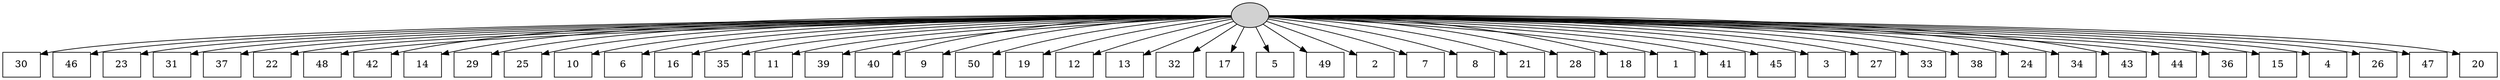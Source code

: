 digraph G {
0[style=filled, fillcolor=grey82, label=""];
1[shape=box,style=filled, fillcolor=white,label="30\n"];
2[shape=box,style=filled, fillcolor=white,label="46\n"];
3[shape=box,style=filled, fillcolor=white,label="23\n"];
4[shape=box,style=filled, fillcolor=white,label="31\n"];
5[shape=box,style=filled, fillcolor=white,label="37\n"];
6[shape=box,style=filled, fillcolor=white,label="22\n"];
7[shape=box,style=filled, fillcolor=white,label="48\n"];
8[shape=box,style=filled, fillcolor=white,label="42\n"];
9[shape=box,style=filled, fillcolor=white,label="14\n"];
10[shape=box,style=filled, fillcolor=white,label="29\n"];
11[shape=box,style=filled, fillcolor=white,label="25\n"];
12[shape=box,style=filled, fillcolor=white,label="10\n"];
13[shape=box,style=filled, fillcolor=white,label="6\n"];
14[shape=box,style=filled, fillcolor=white,label="16\n"];
15[shape=box,style=filled, fillcolor=white,label="35\n"];
16[shape=box,style=filled, fillcolor=white,label="11\n"];
17[shape=box,style=filled, fillcolor=white,label="39\n"];
18[shape=box,style=filled, fillcolor=white,label="40\n"];
19[shape=box,style=filled, fillcolor=white,label="9\n"];
20[shape=box,style=filled, fillcolor=white,label="50\n"];
21[shape=box,style=filled, fillcolor=white,label="19\n"];
22[shape=box,style=filled, fillcolor=white,label="12\n"];
23[shape=box,style=filled, fillcolor=white,label="13\n"];
24[shape=box,style=filled, fillcolor=white,label="32\n"];
25[shape=box,style=filled, fillcolor=white,label="17\n"];
26[shape=box,style=filled, fillcolor=white,label="5\n"];
27[shape=box,style=filled, fillcolor=white,label="49\n"];
28[shape=box,style=filled, fillcolor=white,label="2\n"];
29[shape=box,style=filled, fillcolor=white,label="7\n"];
30[shape=box,style=filled, fillcolor=white,label="8\n"];
31[shape=box,style=filled, fillcolor=white,label="21\n"];
32[shape=box,style=filled, fillcolor=white,label="28\n"];
33[shape=box,style=filled, fillcolor=white,label="18\n"];
34[shape=box,style=filled, fillcolor=white,label="1\n"];
35[shape=box,style=filled, fillcolor=white,label="41\n"];
36[shape=box,style=filled, fillcolor=white,label="45\n"];
37[shape=box,style=filled, fillcolor=white,label="3\n"];
38[shape=box,style=filled, fillcolor=white,label="27\n"];
39[shape=box,style=filled, fillcolor=white,label="33\n"];
40[shape=box,style=filled, fillcolor=white,label="38\n"];
41[shape=box,style=filled, fillcolor=white,label="24\n"];
42[shape=box,style=filled, fillcolor=white,label="34\n"];
43[shape=box,style=filled, fillcolor=white,label="43\n"];
44[shape=box,style=filled, fillcolor=white,label="44\n"];
45[shape=box,style=filled, fillcolor=white,label="36\n"];
46[shape=box,style=filled, fillcolor=white,label="15\n"];
47[shape=box,style=filled, fillcolor=white,label="4\n"];
48[shape=box,style=filled, fillcolor=white,label="26\n"];
49[shape=box,style=filled, fillcolor=white,label="47\n"];
50[shape=box,style=filled, fillcolor=white,label="20\n"];
0->1 ;
0->2 ;
0->3 ;
0->4 ;
0->5 ;
0->6 ;
0->7 ;
0->8 ;
0->9 ;
0->10 ;
0->11 ;
0->12 ;
0->13 ;
0->14 ;
0->15 ;
0->16 ;
0->17 ;
0->18 ;
0->19 ;
0->20 ;
0->21 ;
0->22 ;
0->23 ;
0->24 ;
0->25 ;
0->26 ;
0->27 ;
0->28 ;
0->29 ;
0->30 ;
0->31 ;
0->32 ;
0->33 ;
0->34 ;
0->35 ;
0->36 ;
0->37 ;
0->38 ;
0->39 ;
0->40 ;
0->41 ;
0->42 ;
0->43 ;
0->44 ;
0->45 ;
0->46 ;
0->47 ;
0->48 ;
0->49 ;
0->50 ;
}
